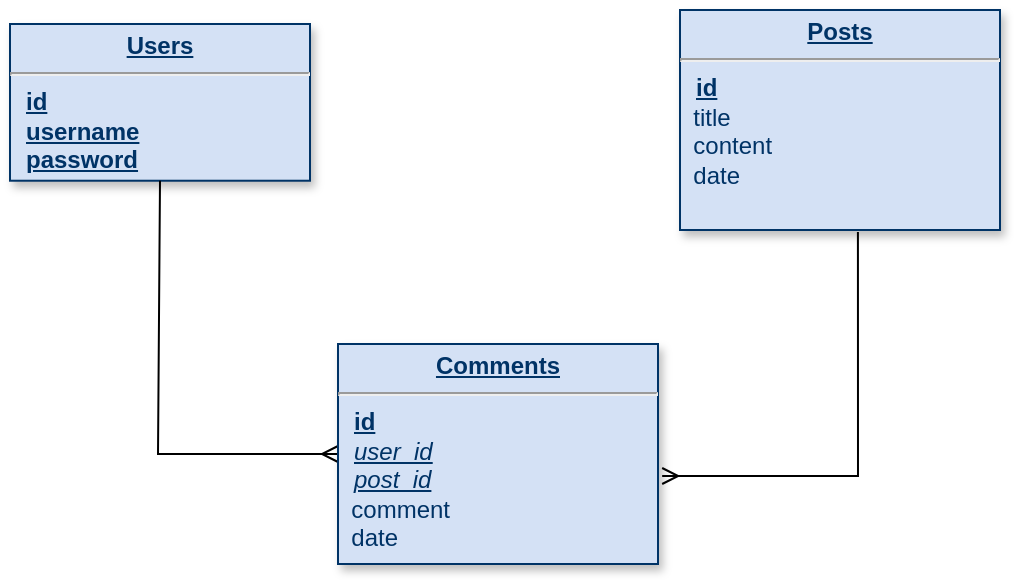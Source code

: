 <mxfile version="18.1.1" type="device"><diagram name="Page-1" id="efa7a0a1-bf9b-a30e-e6df-94a7791c09e9"><mxGraphModel dx="1422" dy="737" grid="1" gridSize="10" guides="1" tooltips="1" connect="1" arrows="1" fold="1" page="1" pageScale="1" pageWidth="826" pageHeight="1169" background="none" math="0" shadow="0"><root><mxCell id="0"/><mxCell id="1" parent="0"/><mxCell id="24" value="&lt;p style=&quot;margin: 0px ; margin-top: 4px ; text-align: center ; text-decoration: underline&quot;&gt;&lt;strong&gt;Posts&lt;/strong&gt;&lt;/p&gt;&lt;hr&gt;&lt;p style=&quot;margin: 0px ; margin-left: 8px&quot;&gt;&lt;u&gt;&lt;b&gt;id&lt;/b&gt;&lt;/u&gt;&lt;/p&gt;&amp;nbsp; title&lt;br&gt;&amp;nbsp; content&lt;br&gt;&amp;nbsp; date&lt;br&gt;&amp;nbsp;" style="verticalAlign=top;align=left;overflow=fill;fontSize=12;fontFamily=Helvetica;html=1;strokeColor=#003366;shadow=1;fillColor=#D4E1F5;fontColor=#003366" parent="1" vertex="1"><mxGeometry x="451" y="83" width="160" height="110" as="geometry"/></mxCell><mxCell id="25" value="&lt;p style=&quot;margin: 0px ; margin-top: 4px ; text-align: center ; text-decoration: underline&quot;&gt;&lt;strong&gt;Users&lt;/strong&gt;&lt;/p&gt;&lt;hr&gt;&lt;p style=&quot;margin: 0px ; margin-left: 8px&quot;&gt;&lt;u&gt;&lt;b&gt;id&lt;/b&gt;&lt;/u&gt;&lt;/p&gt;&lt;p style=&quot;margin: 0px ; margin-left: 8px&quot;&gt;&lt;u&gt;&lt;b&gt;username&lt;/b&gt;&lt;/u&gt;&lt;/p&gt;&lt;p style=&quot;margin: 0px ; margin-left: 8px&quot;&gt;&lt;u&gt;&lt;b&gt;password&lt;/b&gt;&lt;/u&gt;&lt;/p&gt;" style="verticalAlign=top;align=left;overflow=fill;fontSize=12;fontFamily=Helvetica;html=1;strokeColor=#003366;shadow=1;fillColor=#D4E1F5;fontColor=#003366" parent="1" vertex="1"><mxGeometry x="116" y="90" width="150" height="78.36" as="geometry"/></mxCell><mxCell id="BHJlaApyJYq_sp-OM-qR-116" value="" style="endArrow=ERmany;html=1;rounded=0;exitX=0.5;exitY=1;exitDx=0;exitDy=0;endFill=0;entryX=0;entryY=0.5;entryDx=0;entryDy=0;" parent="1" source="25" target="_9K9Uhyr5BCR6l3rY5EI-25" edge="1"><mxGeometry width="50" height="50" relative="1" as="geometry"><mxPoint x="180" y="160" as="sourcePoint"/><mxPoint x="210" y="330" as="targetPoint"/><Array as="points"><mxPoint x="190" y="305"/></Array></mxGeometry></mxCell><mxCell id="_9K9Uhyr5BCR6l3rY5EI-25" value="&lt;p style=&quot;margin: 0px ; margin-top: 4px ; text-align: center ; text-decoration: underline&quot;&gt;&lt;strong&gt;Comments&lt;/strong&gt;&lt;/p&gt;&lt;hr&gt;&lt;p style=&quot;margin: 0px ; margin-left: 8px&quot;&gt;&lt;u&gt;&lt;b&gt;id&lt;/b&gt;&lt;/u&gt;&lt;br&gt;&lt;/p&gt;&lt;p style=&quot;margin: 0px ; margin-left: 8px&quot;&gt;&lt;span style=&quot;background-color: initial;&quot;&gt;&lt;i&gt;&lt;u&gt;user_id&lt;/u&gt;&lt;/i&gt;&lt;/span&gt;&lt;/p&gt;&lt;p style=&quot;margin: 0px ; margin-left: 8px&quot;&gt;&lt;span style=&quot;background-color: initial;&quot;&gt;&lt;i&gt;&lt;u&gt;post_id&lt;/u&gt;&lt;/i&gt;&lt;/span&gt;&lt;/p&gt;&amp;nbsp; comment&lt;br&gt;&amp;nbsp; date&lt;br&gt;&amp;nbsp;" style="verticalAlign=top;align=left;overflow=fill;fontSize=12;fontFamily=Helvetica;html=1;strokeColor=#003366;shadow=1;fillColor=#D4E1F5;fontColor=#003366" parent="1" vertex="1"><mxGeometry x="280" y="250" width="160" height="110" as="geometry"/></mxCell><mxCell id="_9K9Uhyr5BCR6l3rY5EI-26" value="" style="endArrow=ERmany;html=1;rounded=0;exitX=0.556;exitY=1.009;exitDx=0;exitDy=0;endFill=0;entryX=1.013;entryY=0.6;entryDx=0;entryDy=0;exitPerimeter=0;entryPerimeter=0;" parent="1" source="24" target="_9K9Uhyr5BCR6l3rY5EI-25" edge="1"><mxGeometry width="50" height="50" relative="1" as="geometry"><mxPoint x="511" y="200" as="sourcePoint"/><mxPoint x="600" y="336.64" as="targetPoint"/><Array as="points"><mxPoint x="540" y="316"/></Array></mxGeometry></mxCell></root></mxGraphModel></diagram></mxfile>